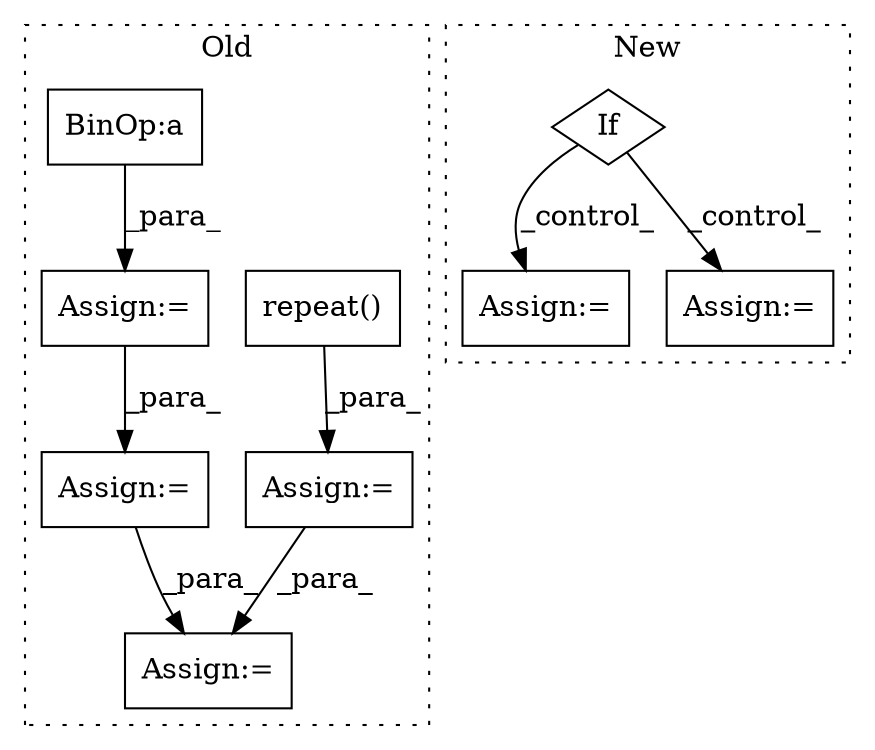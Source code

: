 digraph G {
subgraph cluster0 {
1 [label="repeat()" a="75" s="23630,23654" l="13,1" shape="box"];
3 [label="Assign:=" a="68" s="24144" l="3" shape="box"];
6 [label="Assign:=" a="68" s="23627" l="3" shape="box"];
7 [label="BinOp:a" a="82" s="24024" l="18" shape="box"];
8 [label="Assign:=" a="68" s="23988" l="3" shape="box"];
9 [label="Assign:=" a="68" s="24077" l="3" shape="box"];
label = "Old";
style="dotted";
}
subgraph cluster1 {
2 [label="If" a="96" s="28863" l="3" shape="diamond"];
4 [label="Assign:=" a="68" s="28915" l="3" shape="box"];
5 [label="Assign:=" a="68" s="28969" l="3" shape="box"];
label = "New";
style="dotted";
}
1 -> 6 [label="_para_"];
2 -> 4 [label="_control_"];
2 -> 5 [label="_control_"];
6 -> 3 [label="_para_"];
7 -> 8 [label="_para_"];
8 -> 9 [label="_para_"];
9 -> 3 [label="_para_"];
}